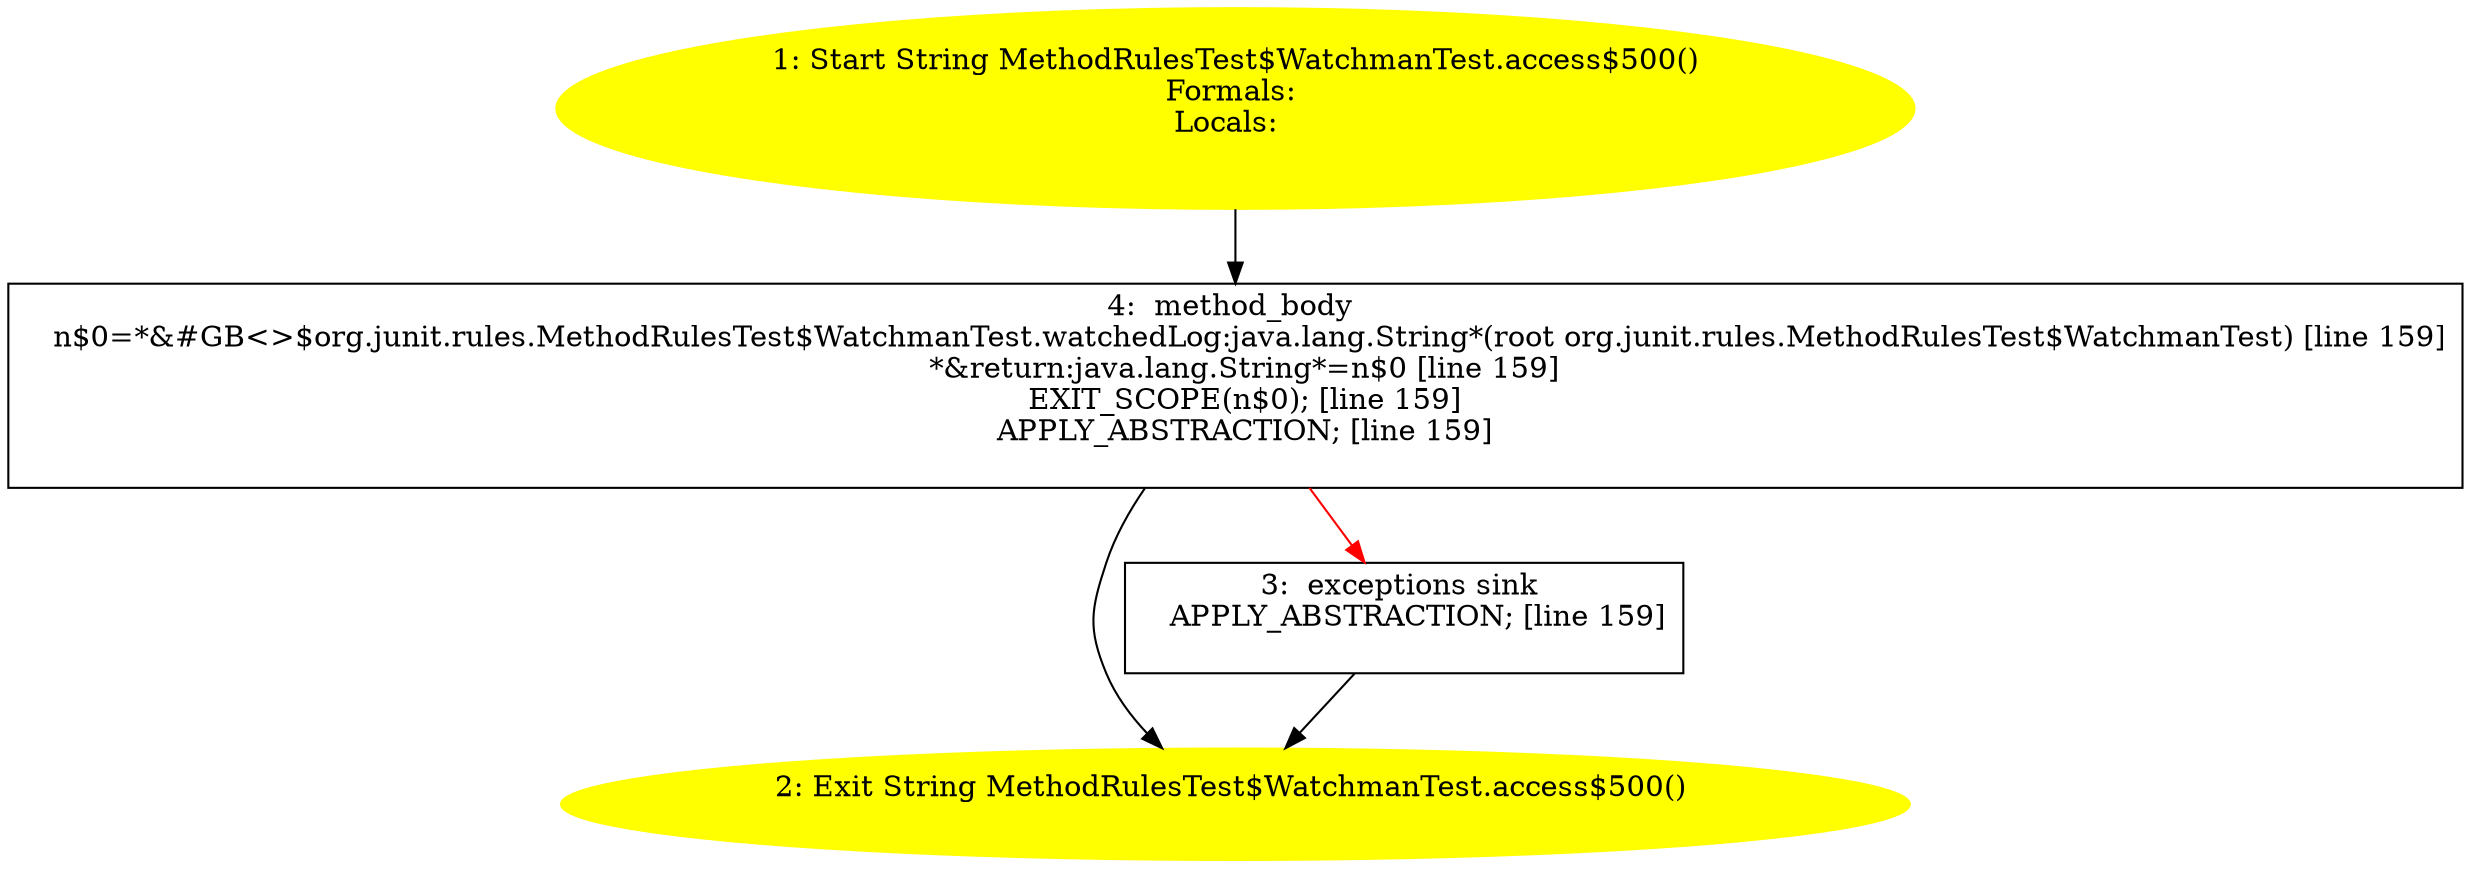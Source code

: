 /* @generated */
digraph cfg {
"org.junit.rules.MethodRulesTest$WatchmanTest.access$500():java.lang.String.f2e7cf58212c141a0bfaab375b64e1f6_1" [label="1: Start String MethodRulesTest$WatchmanTest.access$500()\nFormals: \nLocals:  \n  " color=yellow style=filled]
	

	 "org.junit.rules.MethodRulesTest$WatchmanTest.access$500():java.lang.String.f2e7cf58212c141a0bfaab375b64e1f6_1" -> "org.junit.rules.MethodRulesTest$WatchmanTest.access$500():java.lang.String.f2e7cf58212c141a0bfaab375b64e1f6_4" ;
"org.junit.rules.MethodRulesTest$WatchmanTest.access$500():java.lang.String.f2e7cf58212c141a0bfaab375b64e1f6_2" [label="2: Exit String MethodRulesTest$WatchmanTest.access$500() \n  " color=yellow style=filled]
	

"org.junit.rules.MethodRulesTest$WatchmanTest.access$500():java.lang.String.f2e7cf58212c141a0bfaab375b64e1f6_3" [label="3:  exceptions sink \n   APPLY_ABSTRACTION; [line 159]\n " shape="box"]
	

	 "org.junit.rules.MethodRulesTest$WatchmanTest.access$500():java.lang.String.f2e7cf58212c141a0bfaab375b64e1f6_3" -> "org.junit.rules.MethodRulesTest$WatchmanTest.access$500():java.lang.String.f2e7cf58212c141a0bfaab375b64e1f6_2" ;
"org.junit.rules.MethodRulesTest$WatchmanTest.access$500():java.lang.String.f2e7cf58212c141a0bfaab375b64e1f6_4" [label="4:  method_body \n   n$0=*&#GB<>$org.junit.rules.MethodRulesTest$WatchmanTest.watchedLog:java.lang.String*(root org.junit.rules.MethodRulesTest$WatchmanTest) [line 159]\n  *&return:java.lang.String*=n$0 [line 159]\n  EXIT_SCOPE(n$0); [line 159]\n  APPLY_ABSTRACTION; [line 159]\n " shape="box"]
	

	 "org.junit.rules.MethodRulesTest$WatchmanTest.access$500():java.lang.String.f2e7cf58212c141a0bfaab375b64e1f6_4" -> "org.junit.rules.MethodRulesTest$WatchmanTest.access$500():java.lang.String.f2e7cf58212c141a0bfaab375b64e1f6_2" ;
	 "org.junit.rules.MethodRulesTest$WatchmanTest.access$500():java.lang.String.f2e7cf58212c141a0bfaab375b64e1f6_4" -> "org.junit.rules.MethodRulesTest$WatchmanTest.access$500():java.lang.String.f2e7cf58212c141a0bfaab375b64e1f6_3" [color="red" ];
}
